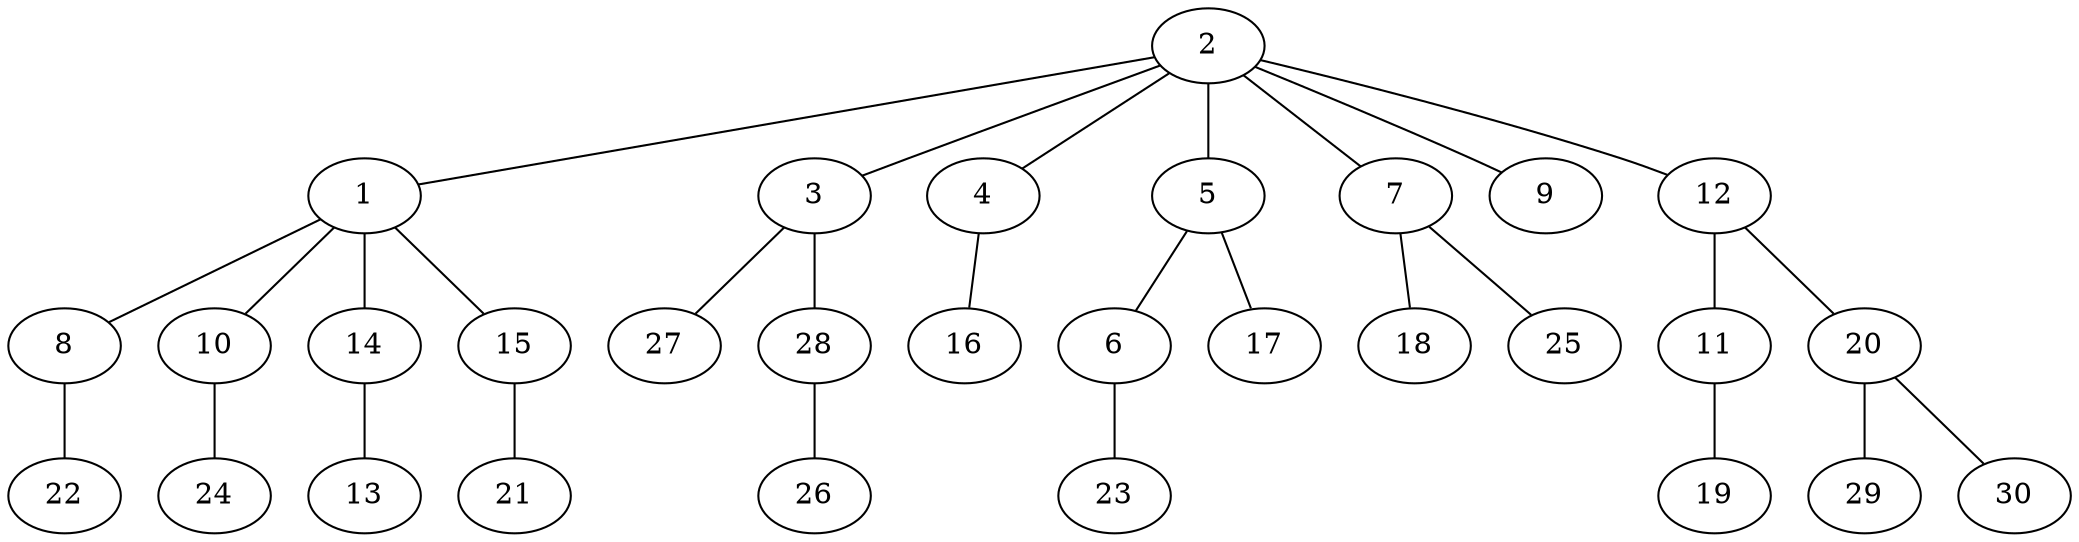 graph {
2--1
2--3
2--4
2--5
2--7
2--9
2--12
1--8
1--10
1--14
1--15
3--27
3--28
4--16
5--6
5--17
7--18
7--25
12--11
12--20
6--23
8--22
10--24
11--19
14--13
15--21
20--29
20--30
28--26
}

